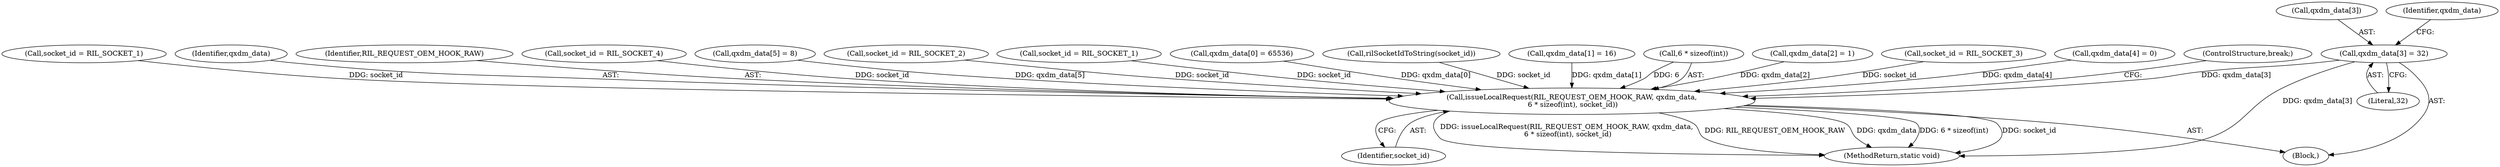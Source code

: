 digraph "0_Android_cd5f15f588a5d27e99ba12f057245bfe507f8c42@array" {
"1000464" [label="(Call,qxdm_data[3] = 32)"];
"1000479" [label="(Call,issueLocalRequest(RIL_REQUEST_OEM_HOOK_RAW, qxdm_data,\n 6 * sizeof(int), socket_id))"];
"1000474" [label="(Call,qxdm_data[5] = 8)"];
"1000465" [label="(Call,qxdm_data[3])"];
"1000464" [label="(Call,qxdm_data[3] = 32)"];
"1000468" [label="(Literal,32)"];
"1000346" [label="(Call,socket_id = RIL_SOCKET_2)"];
"1000361" [label="(Call,socket_id = RIL_SOCKET_1)"];
"1000449" [label="(Call,qxdm_data[0] = 65536)"];
"1000471" [label="(Identifier,qxdm_data)"];
"1000370" [label="(Block,)"];
"1000143" [label="(Call,rilSocketIdToString(socket_id))"];
"1000454" [label="(Call,qxdm_data[1] = 16)"];
"1000482" [label="(Call,6 * sizeof(int))"];
"1000635" [label="(MethodReturn,static void)"];
"1000459" [label="(Call,qxdm_data[2] = 1)"];
"1000486" [label="(Identifier,socket_id)"];
"1000351" [label="(Call,socket_id = RIL_SOCKET_3)"];
"1000469" [label="(Call,qxdm_data[4] = 0)"];
"1000487" [label="(ControlStructure,break;)"];
"1000479" [label="(Call,issueLocalRequest(RIL_REQUEST_OEM_HOOK_RAW, qxdm_data,\n 6 * sizeof(int), socket_id))"];
"1000341" [label="(Call,socket_id = RIL_SOCKET_1)"];
"1000481" [label="(Identifier,qxdm_data)"];
"1000480" [label="(Identifier,RIL_REQUEST_OEM_HOOK_RAW)"];
"1000356" [label="(Call,socket_id = RIL_SOCKET_4)"];
"1000464" -> "1000370"  [label="AST: "];
"1000464" -> "1000468"  [label="CFG: "];
"1000465" -> "1000464"  [label="AST: "];
"1000468" -> "1000464"  [label="AST: "];
"1000471" -> "1000464"  [label="CFG: "];
"1000464" -> "1000635"  [label="DDG: qxdm_data[3]"];
"1000464" -> "1000479"  [label="DDG: qxdm_data[3]"];
"1000479" -> "1000370"  [label="AST: "];
"1000479" -> "1000486"  [label="CFG: "];
"1000480" -> "1000479"  [label="AST: "];
"1000481" -> "1000479"  [label="AST: "];
"1000482" -> "1000479"  [label="AST: "];
"1000486" -> "1000479"  [label="AST: "];
"1000487" -> "1000479"  [label="CFG: "];
"1000479" -> "1000635"  [label="DDG: socket_id"];
"1000479" -> "1000635"  [label="DDG: issueLocalRequest(RIL_REQUEST_OEM_HOOK_RAW, qxdm_data,\n 6 * sizeof(int), socket_id)"];
"1000479" -> "1000635"  [label="DDG: RIL_REQUEST_OEM_HOOK_RAW"];
"1000479" -> "1000635"  [label="DDG: qxdm_data"];
"1000479" -> "1000635"  [label="DDG: 6 * sizeof(int)"];
"1000454" -> "1000479"  [label="DDG: qxdm_data[1]"];
"1000459" -> "1000479"  [label="DDG: qxdm_data[2]"];
"1000449" -> "1000479"  [label="DDG: qxdm_data[0]"];
"1000474" -> "1000479"  [label="DDG: qxdm_data[5]"];
"1000469" -> "1000479"  [label="DDG: qxdm_data[4]"];
"1000482" -> "1000479"  [label="DDG: 6"];
"1000356" -> "1000479"  [label="DDG: socket_id"];
"1000143" -> "1000479"  [label="DDG: socket_id"];
"1000346" -> "1000479"  [label="DDG: socket_id"];
"1000341" -> "1000479"  [label="DDG: socket_id"];
"1000361" -> "1000479"  [label="DDG: socket_id"];
"1000351" -> "1000479"  [label="DDG: socket_id"];
}
